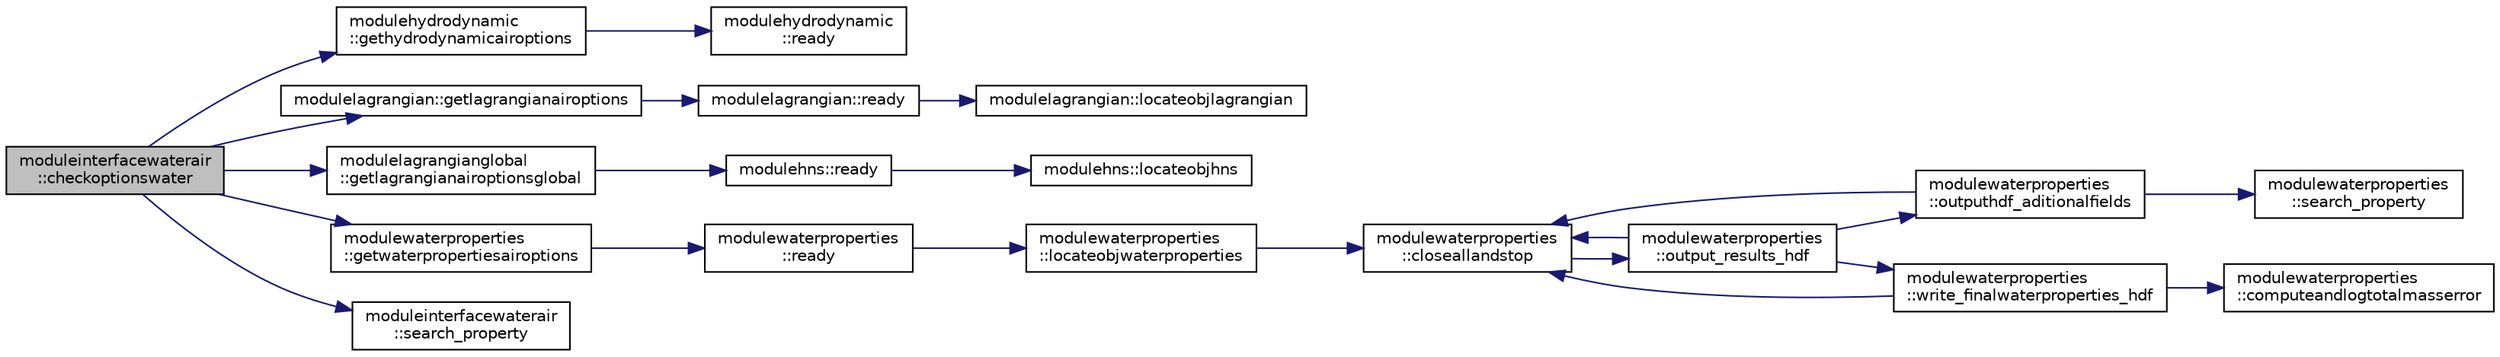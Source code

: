 digraph "moduleinterfacewaterair::checkoptionswater"
{
 // LATEX_PDF_SIZE
  edge [fontname="Helvetica",fontsize="10",labelfontname="Helvetica",labelfontsize="10"];
  node [fontname="Helvetica",fontsize="10",shape=record];
  rankdir="LR";
  Node1 [label="moduleinterfacewaterair\l::checkoptionswater",height=0.2,width=0.4,color="black", fillcolor="grey75", style="filled", fontcolor="black",tooltip=" "];
  Node1 -> Node2 [color="midnightblue",fontsize="10",style="solid"];
  Node2 [label="modulehydrodynamic\l::gethydrodynamicairoptions",height=0.2,width=0.4,color="black", fillcolor="white", style="filled",URL="$namespacemodulehydrodynamic.html#a890cdf33bc8b461d93da82f9150c774e",tooltip=" "];
  Node2 -> Node3 [color="midnightblue",fontsize="10",style="solid"];
  Node3 [label="modulehydrodynamic\l::ready",height=0.2,width=0.4,color="black", fillcolor="white", style="filled",URL="$namespacemodulehydrodynamic.html#a541821548a44af36e71f5eddedae890e",tooltip=" "];
  Node1 -> Node4 [color="midnightblue",fontsize="10",style="solid"];
  Node4 [label="modulelagrangian::getlagrangianairoptions",height=0.2,width=0.4,color="black", fillcolor="white", style="filled",URL="$namespacemodulelagrangian.html#acfabdebec80bc9e9353be9b171fdbbdb",tooltip=" "];
  Node4 -> Node5 [color="midnightblue",fontsize="10",style="solid"];
  Node5 [label="modulelagrangian::ready",height=0.2,width=0.4,color="black", fillcolor="white", style="filled",URL="$namespacemodulelagrangian.html#a4ddfbe58c1df4477f8d84db54b330823",tooltip=" "];
  Node5 -> Node6 [color="midnightblue",fontsize="10",style="solid"];
  Node6 [label="modulelagrangian::locateobjlagrangian",height=0.2,width=0.4,color="black", fillcolor="white", style="filled",URL="$namespacemodulelagrangian.html#a42e447276e6e4455d7699fb38f9d67f0",tooltip=" "];
  Node1 -> Node7 [color="midnightblue",fontsize="10",style="solid"];
  Node7 [label="modulelagrangianglobal\l::getlagrangianairoptionsglobal",height=0.2,width=0.4,color="black", fillcolor="white", style="filled",URL="$namespacemodulelagrangianglobal.html#ad61d5f10ce5c10c555891aa6da16a247",tooltip=" "];
  Node7 -> Node8 [color="midnightblue",fontsize="10",style="solid"];
  Node8 [label="modulehns::ready",height=0.2,width=0.4,color="black", fillcolor="white", style="filled",URL="$namespacemodulehns.html#a1b4bda03d346568b51278fca35b05366",tooltip=" "];
  Node8 -> Node9 [color="midnightblue",fontsize="10",style="solid"];
  Node9 [label="modulehns::locateobjhns",height=0.2,width=0.4,color="black", fillcolor="white", style="filled",URL="$namespacemodulehns.html#aff869b6b5dffbe4b2d00b777a1c0455d",tooltip=" "];
  Node1 -> Node10 [color="midnightblue",fontsize="10",style="solid"];
  Node10 [label="modulewaterproperties\l::getwaterpropertiesairoptions",height=0.2,width=0.4,color="black", fillcolor="white", style="filled",URL="$namespacemodulewaterproperties.html#a01766661cdbaa08fdb84926b54369de4",tooltip=" "];
  Node10 -> Node11 [color="midnightblue",fontsize="10",style="solid"];
  Node11 [label="modulewaterproperties\l::ready",height=0.2,width=0.4,color="black", fillcolor="white", style="filled",URL="$namespacemodulewaterproperties.html#ad54774dedce486739249cb10b4de21e2",tooltip=" "];
  Node11 -> Node12 [color="midnightblue",fontsize="10",style="solid"];
  Node12 [label="modulewaterproperties\l::locateobjwaterproperties",height=0.2,width=0.4,color="black", fillcolor="white", style="filled",URL="$namespacemodulewaterproperties.html#ae4516d6c7f3687b0293515314b0ade90",tooltip=" "];
  Node12 -> Node13 [color="midnightblue",fontsize="10",style="solid"];
  Node13 [label="modulewaterproperties\l::closeallandstop",height=0.2,width=0.4,color="black", fillcolor="white", style="filled",URL="$namespacemodulewaterproperties.html#a5bb74dfe4637836633ca6817a4a72758",tooltip=" "];
  Node13 -> Node14 [color="midnightblue",fontsize="10",style="solid"];
  Node14 [label="modulewaterproperties\l::output_results_hdf",height=0.2,width=0.4,color="black", fillcolor="white", style="filled",URL="$namespacemodulewaterproperties.html#a78143a2ee73e78a6441a03852a7b9f9a",tooltip=" "];
  Node14 -> Node13 [color="midnightblue",fontsize="10",style="solid"];
  Node14 -> Node15 [color="midnightblue",fontsize="10",style="solid"];
  Node15 [label="modulewaterproperties\l::outputhdf_aditionalfields",height=0.2,width=0.4,color="black", fillcolor="white", style="filled",URL="$namespacemodulewaterproperties.html#a0e590dc368b505cd9ea918d724d3eee3",tooltip=" "];
  Node15 -> Node13 [color="midnightblue",fontsize="10",style="solid"];
  Node15 -> Node16 [color="midnightblue",fontsize="10",style="solid"];
  Node16 [label="modulewaterproperties\l::search_property",height=0.2,width=0.4,color="black", fillcolor="white", style="filled",URL="$namespacemodulewaterproperties.html#ae6b7d758da27fb15faee52b3ed14029d",tooltip=" "];
  Node14 -> Node17 [color="midnightblue",fontsize="10",style="solid"];
  Node17 [label="modulewaterproperties\l::write_finalwaterproperties_hdf",height=0.2,width=0.4,color="black", fillcolor="white", style="filled",URL="$namespacemodulewaterproperties.html#a2893cea8ca427b1290aeb65593659aa0",tooltip=" "];
  Node17 -> Node13 [color="midnightblue",fontsize="10",style="solid"];
  Node17 -> Node18 [color="midnightblue",fontsize="10",style="solid"];
  Node18 [label="modulewaterproperties\l::computeandlogtotalmasserror",height=0.2,width=0.4,color="black", fillcolor="white", style="filled",URL="$namespacemodulewaterproperties.html#af1b9165b0e72747e4478868c7e5eff00",tooltip=" "];
  Node1 -> Node19 [color="midnightblue",fontsize="10",style="solid"];
  Node19 [label="moduleinterfacewaterair\l::search_property",height=0.2,width=0.4,color="black", fillcolor="white", style="filled",URL="$namespacemoduleinterfacewaterair.html#abba77353f44ae39342d577e54d38ad95",tooltip=" "];
}
